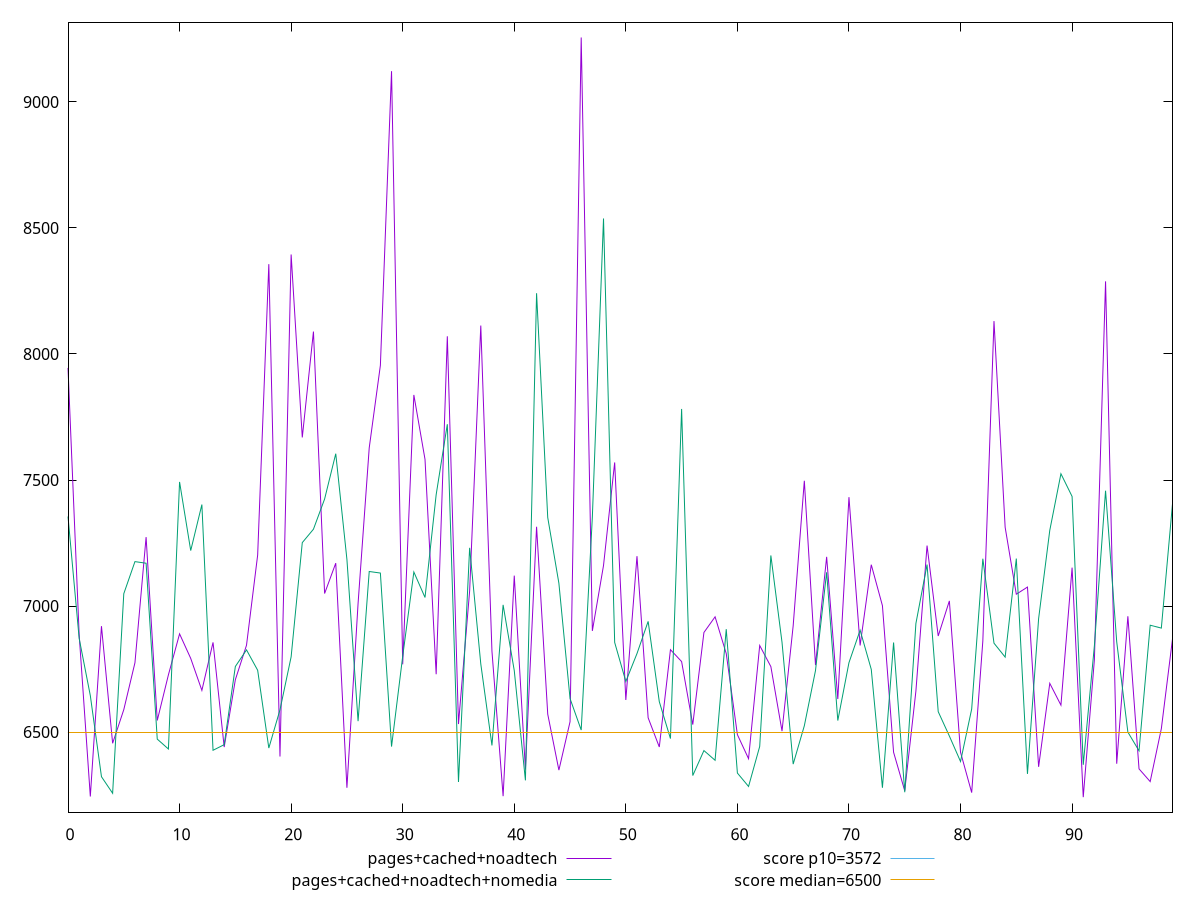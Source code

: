 reset

$pagesCachedNoadtech <<EOF
0 7944.616000000001
1 6886.951000000001
2 6244.392999999998
3 6920.054
4 6455.402
5 6588.9028
6 6774.957000000001
7 7273.508000000001
8 6545.953000000001
9 6726.973000000001
10 6889.591999999999
11 6792.187
12 6665.3809999999985
13 6855.766
14 6440.4915999999985
15 6707.8460000000005
16 6844.397999999998
17 7202.44
18 8356.341
19 6403.016999999999
20 8394.73
21 7668.924000000002
22 8088.949000000001
23 7049.669000000001
24 7170.161
25 6278.862
26 7010.253000000001
27 7627.738000000001
28 7954.8679999999995
29 9122.077000000001
30 6768.75
31 7837.576999999999
32 7581.921
33 6729.432
34 8070.401999999999
35 6531.748999999998
36 7059.960000000001
37 8112.778000000002
38 6820.989
39 6245.655
40 7120.549000000001
41 6351.4923
42 7314.622000000001
43 6570.983
44 6348.984000000001
45 6541.010000000001
46 9255.747999999998
47 6901.367
48 7160.979
49 7569.628999999999
50 6627.226000000001
51 7197.854
52 6556.597000000001
53 6440.789
54 6826.891999999999
55 6779.6410000000005
56 6529.545
57 6895.092000000001
58 6957.221999999999
59 6811.576000000002
60 6489.713
61 6394.435999999999
62 6843.400999999999
63 6759.704
64 6503.806999999999
65 6921.759
66 7496.979000000001
67 6765.7339999999995
68 7195.079
69 6631.141999999999
70 7432.075999999999
71 6843.614000000001
72 7164.012999999999
73 7001.435999999999
74 6419.889
75 6266.950999999999
76 6662.347000000001
77 7239.84
78 6881.179999999999
79 7020.403000000001
80 6420.110999999999
81 6259.773499999998
82 6861.722999999999
83 8130.5779999999995
84 7312.517000000001
85 7047.049999999999
86 7075.249000000001
87 6362.067
88 6693.216
89 6606.780999999999
90 7152.369
91 6241.761
92 6787.836
93 8288.358
94 6374.321000000002
95 6959.394000000001
96 6354.002999999999
97 6303.474999999999
98 6513.515000000002
99 6869.287
EOF

$pagesCachedNoadtechNomedia <<EOF
0 7355.1990000000005
1 6871.509000000001
2 6644.676999999998
3 6322.854999999999
4 6257.183999999999
5 7048.967
6 7176.225
7 7169.889000000001
8 6472.071000000002
9 6432.843000000001
10 7492.427000000001
11 7219.999999999999
12 7402.628000000001
13 6427.698000000001
14 6449.983000000001
15 6760.174000000002
16 6825.980999999999
17 6745.232000000002
18 6436.524
19 6588.192599999999
20 6798.445
21 7251.639999999999
22 7304.828999999999
23 7424.582999999998
24 7604.389000000003
25 7185.108
26 6543.176999999999
27 7137.025999999998
28 7130.904
29 6442.3769999999995
30 6800.46
31 7134.983
32 7033.977999999999
33 7441.851
34 7721.289999999999
35 6301.912999999999
36 7230.905000000001
37 6770.220999999998
38 6446.897000000001
39 7004.622000000001
40 6743.936
41 6308.404
42 8241.109999999997
43 7351.245999999999
44 7090.413
45 6632.827000000002
46 6507.916
47 7353.869000000001
48 8537.653999999999
49 6855.603
50 6700.769
51 6811.381000000001
52 6939.123999999999
53 6620.48
54 6474.113
55 7781.98
56 6327.390000000001
57 6426.526599999999
58 6388.035000000001
59 6908.311
60 6337.342
61 6284.134
62 6443.026
63 7200.774
64 6856.069
65 6372.857000000002
66 6524.9580000000005
67 6743.762000000001
68 7133.937
69 6545.620000000001
70 6775.269
71 6904.102999999999
72 6748.688
73 6279.062
74 6855.290999999999
75 6261.181
76 6930.642999999999
77 7164.523
78 6580.903
79 6484.237000000001
80 6383.148999999999
81 6591.360000000001
82 7187.736999999999
83 6852.6140000000005
84 6797.411
85 7188.225999999999
86 6333.997
87 6950.068
88 7300.231
89 7524.862999999999
90 7434.776
91 6370.301
92 6842.847
93 7457.625
94 6858.072
95 6499.8330000000005
96 6425.52
97 6923.884
98 6912.502999999999
99 7405.328
EOF

set key outside below
set xrange [0:99]
set yrange [6181.4812600000005:9316.027739999998]
set trange [6181.4812600000005:9316.027739999998]
set terminal svg size 640, 520 enhanced background rgb 'white'
set output "report_00015_2021-02-09T16-11-33.973Z/first-cpu-idle/comparison/line/2_vs_3.svg"

plot $pagesCachedNoadtech title "pages+cached+noadtech" with line, \
     $pagesCachedNoadtechNomedia title "pages+cached+noadtech+nomedia" with line, \
     3572 title "score p10=3572", \
     6500 title "score median=6500"

reset
